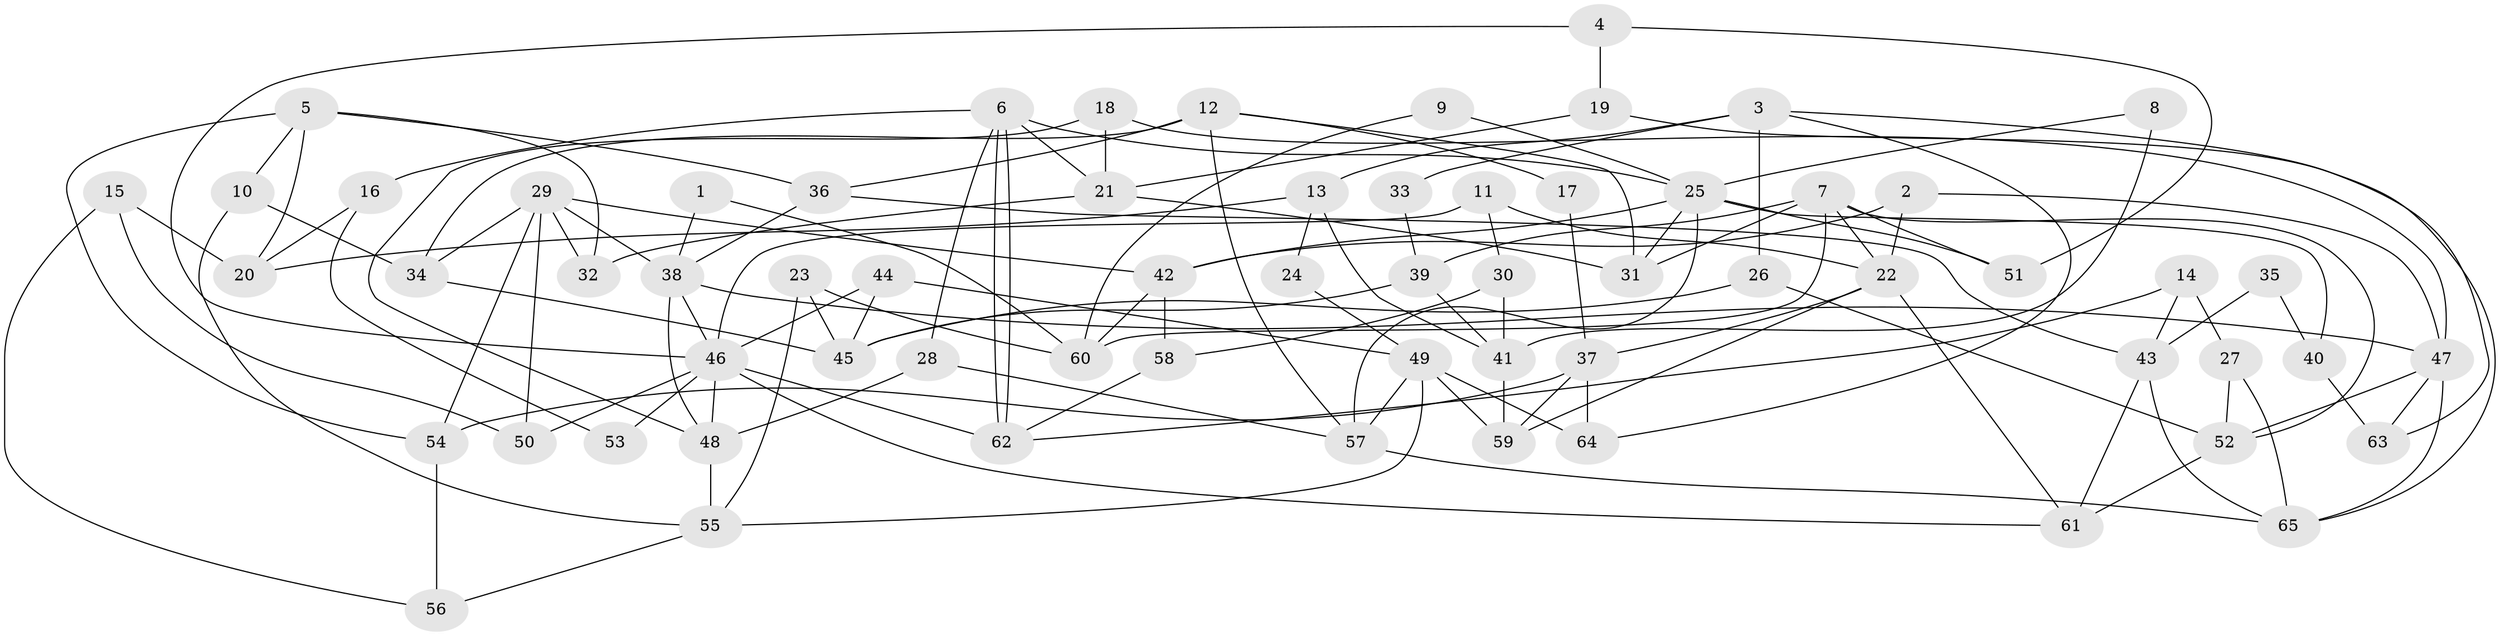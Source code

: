 // Generated by graph-tools (version 1.1) at 2025/26/03/09/25 03:26:20]
// undirected, 65 vertices, 130 edges
graph export_dot {
graph [start="1"]
  node [color=gray90,style=filled];
  1;
  2;
  3;
  4;
  5;
  6;
  7;
  8;
  9;
  10;
  11;
  12;
  13;
  14;
  15;
  16;
  17;
  18;
  19;
  20;
  21;
  22;
  23;
  24;
  25;
  26;
  27;
  28;
  29;
  30;
  31;
  32;
  33;
  34;
  35;
  36;
  37;
  38;
  39;
  40;
  41;
  42;
  43;
  44;
  45;
  46;
  47;
  48;
  49;
  50;
  51;
  52;
  53;
  54;
  55;
  56;
  57;
  58;
  59;
  60;
  61;
  62;
  63;
  64;
  65;
  1 -- 38;
  1 -- 60;
  2 -- 22;
  2 -- 47;
  2 -- 42;
  3 -- 26;
  3 -- 13;
  3 -- 33;
  3 -- 63;
  3 -- 64;
  4 -- 19;
  4 -- 46;
  4 -- 51;
  5 -- 32;
  5 -- 54;
  5 -- 10;
  5 -- 20;
  5 -- 36;
  6 -- 62;
  6 -- 62;
  6 -- 25;
  6 -- 16;
  6 -- 21;
  6 -- 28;
  7 -- 31;
  7 -- 22;
  7 -- 39;
  7 -- 51;
  7 -- 52;
  7 -- 60;
  8 -- 25;
  8 -- 41;
  9 -- 25;
  9 -- 60;
  10 -- 55;
  10 -- 34;
  11 -- 22;
  11 -- 46;
  11 -- 30;
  12 -- 57;
  12 -- 34;
  12 -- 17;
  12 -- 31;
  12 -- 36;
  13 -- 20;
  13 -- 41;
  13 -- 24;
  14 -- 62;
  14 -- 43;
  14 -- 27;
  15 -- 50;
  15 -- 56;
  15 -- 20;
  16 -- 20;
  16 -- 53;
  17 -- 37;
  18 -- 48;
  18 -- 47;
  18 -- 21;
  19 -- 21;
  19 -- 65;
  21 -- 31;
  21 -- 32;
  22 -- 59;
  22 -- 61;
  22 -- 37;
  23 -- 60;
  23 -- 55;
  23 -- 45;
  24 -- 49;
  25 -- 51;
  25 -- 31;
  25 -- 40;
  25 -- 42;
  25 -- 57;
  26 -- 45;
  26 -- 52;
  27 -- 52;
  27 -- 65;
  28 -- 57;
  28 -- 48;
  29 -- 34;
  29 -- 42;
  29 -- 32;
  29 -- 38;
  29 -- 50;
  29 -- 54;
  30 -- 58;
  30 -- 41;
  33 -- 39;
  34 -- 45;
  35 -- 40;
  35 -- 43;
  36 -- 38;
  36 -- 43;
  37 -- 64;
  37 -- 54;
  37 -- 59;
  38 -- 46;
  38 -- 47;
  38 -- 48;
  39 -- 45;
  39 -- 41;
  40 -- 63;
  41 -- 59;
  42 -- 58;
  42 -- 60;
  43 -- 65;
  43 -- 61;
  44 -- 49;
  44 -- 46;
  44 -- 45;
  46 -- 48;
  46 -- 50;
  46 -- 53;
  46 -- 61;
  46 -- 62;
  47 -- 52;
  47 -- 63;
  47 -- 65;
  48 -- 55;
  49 -- 57;
  49 -- 59;
  49 -- 55;
  49 -- 64;
  52 -- 61;
  54 -- 56;
  55 -- 56;
  57 -- 65;
  58 -- 62;
}
